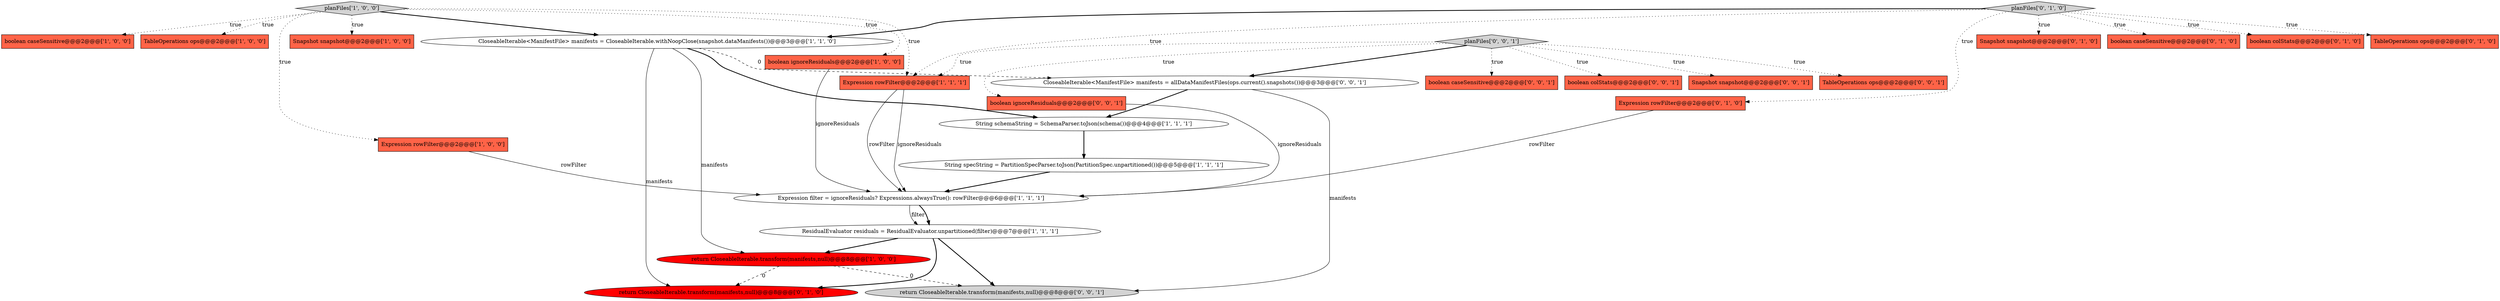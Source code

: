 digraph {
24 [style = filled, label = "CloseableIterable<ManifestFile> manifests = allDataManifestFiles(ops.current().snapshots())@@@3@@@['0', '0', '1']", fillcolor = white, shape = ellipse image = "AAA0AAABBB3BBB"];
14 [style = filled, label = "Snapshot snapshot@@@2@@@['0', '1', '0']", fillcolor = tomato, shape = box image = "AAA0AAABBB2BBB"];
27 [style = filled, label = "planFiles['0', '0', '1']", fillcolor = lightgray, shape = diamond image = "AAA0AAABBB3BBB"];
7 [style = filled, label = "CloseableIterable<ManifestFile> manifests = CloseableIterable.withNoopClose(snapshot.dataManifests())@@@3@@@['1', '1', '0']", fillcolor = white, shape = ellipse image = "AAA0AAABBB1BBB"];
15 [style = filled, label = "boolean caseSensitive@@@2@@@['0', '1', '0']", fillcolor = tomato, shape = box image = "AAA0AAABBB2BBB"];
16 [style = filled, label = "boolean colStats@@@2@@@['0', '1', '0']", fillcolor = tomato, shape = box image = "AAA0AAABBB2BBB"];
6 [style = filled, label = "boolean caseSensitive@@@2@@@['1', '0', '0']", fillcolor = tomato, shape = box image = "AAA0AAABBB1BBB"];
11 [style = filled, label = "String specString = PartitionSpecParser.toJson(PartitionSpec.unpartitioned())@@@5@@@['1', '1', '1']", fillcolor = white, shape = ellipse image = "AAA0AAABBB1BBB"];
9 [style = filled, label = "boolean ignoreResiduals@@@2@@@['1', '0', '0']", fillcolor = tomato, shape = box image = "AAA0AAABBB1BBB"];
19 [style = filled, label = "planFiles['0', '1', '0']", fillcolor = lightgray, shape = diamond image = "AAA0AAABBB2BBB"];
20 [style = filled, label = "boolean caseSensitive@@@2@@@['0', '0', '1']", fillcolor = tomato, shape = box image = "AAA0AAABBB3BBB"];
22 [style = filled, label = "boolean ignoreResiduals@@@2@@@['0', '0', '1']", fillcolor = tomato, shape = box image = "AAA0AAABBB3BBB"];
23 [style = filled, label = "boolean colStats@@@2@@@['0', '0', '1']", fillcolor = tomato, shape = box image = "AAA0AAABBB3BBB"];
8 [style = filled, label = "TableOperations ops@@@2@@@['1', '0', '0']", fillcolor = tomato, shape = box image = "AAA0AAABBB1BBB"];
13 [style = filled, label = "Expression rowFilter@@@2@@@['0', '1', '0']", fillcolor = tomato, shape = box image = "AAA0AAABBB2BBB"];
12 [style = filled, label = "Expression rowFilter@@@2@@@['1', '1', '1']", fillcolor = tomato, shape = box image = "AAA0AAABBB1BBB"];
10 [style = filled, label = "Snapshot snapshot@@@2@@@['1', '0', '0']", fillcolor = tomato, shape = box image = "AAA0AAABBB1BBB"];
4 [style = filled, label = "return CloseableIterable.transform(manifests,null)@@@8@@@['1', '0', '0']", fillcolor = red, shape = ellipse image = "AAA1AAABBB1BBB"];
5 [style = filled, label = "ResidualEvaluator residuals = ResidualEvaluator.unpartitioned(filter)@@@7@@@['1', '1', '1']", fillcolor = white, shape = ellipse image = "AAA0AAABBB1BBB"];
26 [style = filled, label = "return CloseableIterable.transform(manifests,null)@@@8@@@['0', '0', '1']", fillcolor = lightgray, shape = ellipse image = "AAA0AAABBB3BBB"];
25 [style = filled, label = "Snapshot snapshot@@@2@@@['0', '0', '1']", fillcolor = tomato, shape = box image = "AAA0AAABBB3BBB"];
21 [style = filled, label = "TableOperations ops@@@2@@@['0', '0', '1']", fillcolor = tomato, shape = box image = "AAA0AAABBB3BBB"];
2 [style = filled, label = "planFiles['1', '0', '0']", fillcolor = lightgray, shape = diamond image = "AAA0AAABBB1BBB"];
17 [style = filled, label = "TableOperations ops@@@2@@@['0', '1', '0']", fillcolor = tomato, shape = box image = "AAA0AAABBB2BBB"];
18 [style = filled, label = "return CloseableIterable.transform(manifests,null)@@@8@@@['0', '1', '0']", fillcolor = red, shape = ellipse image = "AAA1AAABBB2BBB"];
3 [style = filled, label = "Expression rowFilter@@@2@@@['1', '0', '0']", fillcolor = tomato, shape = box image = "AAA0AAABBB1BBB"];
1 [style = filled, label = "String schemaString = SchemaParser.toJson(schema())@@@4@@@['1', '1', '1']", fillcolor = white, shape = ellipse image = "AAA0AAABBB1BBB"];
0 [style = filled, label = "Expression filter = ignoreResiduals? Expressions.alwaysTrue(): rowFilter@@@6@@@['1', '1', '1']", fillcolor = white, shape = ellipse image = "AAA0AAABBB1BBB"];
2->10 [style = dotted, label="true"];
9->0 [style = solid, label="ignoreResiduals"];
7->18 [style = solid, label="manifests"];
2->3 [style = dotted, label="true"];
19->14 [style = dotted, label="true"];
4->18 [style = dashed, label="0"];
7->1 [style = bold, label=""];
0->5 [style = solid, label="filter"];
27->22 [style = dotted, label="true"];
27->25 [style = dotted, label="true"];
19->17 [style = dotted, label="true"];
5->26 [style = bold, label=""];
19->12 [style = dotted, label="true"];
27->23 [style = dotted, label="true"];
5->18 [style = bold, label=""];
3->0 [style = solid, label="rowFilter"];
19->13 [style = dotted, label="true"];
27->21 [style = dotted, label="true"];
4->26 [style = dashed, label="0"];
19->15 [style = dotted, label="true"];
27->12 [style = dotted, label="true"];
1->11 [style = bold, label=""];
7->4 [style = solid, label="manifests"];
13->0 [style = solid, label="rowFilter"];
11->0 [style = bold, label=""];
12->0 [style = solid, label="ignoreResiduals"];
2->9 [style = dotted, label="true"];
7->24 [style = dashed, label="0"];
2->6 [style = dotted, label="true"];
22->0 [style = solid, label="ignoreResiduals"];
27->20 [style = dotted, label="true"];
5->4 [style = bold, label=""];
12->0 [style = solid, label="rowFilter"];
19->16 [style = dotted, label="true"];
2->12 [style = dotted, label="true"];
27->24 [style = bold, label=""];
24->26 [style = solid, label="manifests"];
2->7 [style = bold, label=""];
24->1 [style = bold, label=""];
19->7 [style = bold, label=""];
2->8 [style = dotted, label="true"];
0->5 [style = bold, label=""];
}
